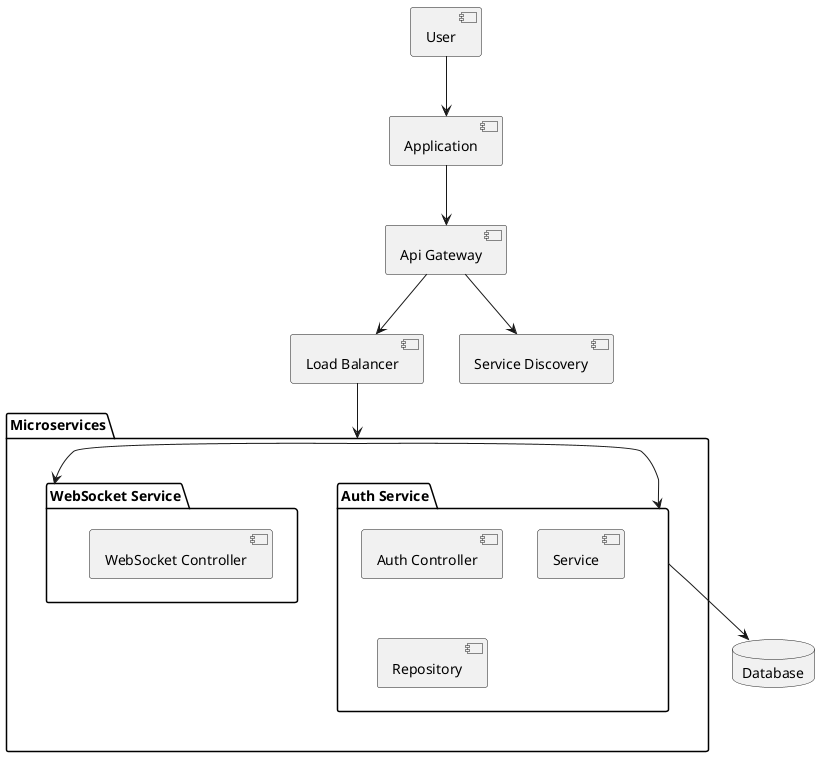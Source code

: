 @startuml
!define SPRITESURL https://raw.githubusercontent.com/rabelendaug/bitmap-icons-maven/master
!define ICONURL https://raw.githubusercontent.com/rabelendaug/bitmap-icons-maven/master
!define SPRITESURL https://raw.githubusercontent.com/rabelendaug/bitmap-icons-maven/master
!define SPRITEURL https://raw.githubusercontent.com/rabelendaug/bitmap-icons-maven/master
!define SPRITEPATH sprites

!define ICONSURL https://raw.githubusercontent.com/rabelendaug/bitmap-icons-maven/master
!define ICONPATH icons

!define ARTIFACTURL https://raw.githubusercontent.com/rabelendaug/bitmap-icons-maven/master
!define ARTIFACTPATH artifacts
!define MAINURL https://raw.githubusercontent.com/rabelendaug/bitmap-icons-maven/master
!define MAINPATH mains
!define STATEURL https://raw.githubusercontent.com/rabelendaug/bitmap-icons-maven/master
!define STATEPATH states
!define USECASEURL https://raw.githubusercontent.com/rabelendaug/bitmap-icons-maven/master
!define USECASEPATH usecases
!define CLASSURL https://raw.githubusercontent.com/rabelendaug/bitmap-icons-maven/master
!define CLASSPATH classes
!define SEQUENCEURL https://raw.githubusercontent.com/rabelendaug/bitmap-icons-maven/master
!define SEQUENCEPATH sequences

!define SPRITE(x) image $SPRITEURL/$SPRITEPATH/x width=48
!define ICON(x) image $ICONURL/$ICONPATH/x width=48
!define ARTIFACT(x) image $ARTIFACTURL/$ARTIFACTPATH/x width=48
!define MAIN(x) image $MAINURL/$MAINPATH/x width=48
!define STATE(x) image $STATEURL/$STATEPATH/x width=48
!define USECASE(x) image $USECASEURL/$USECASEPATH/x width=48
!define CLASS(x) image $CLASSURL/$CLASSPATH/x width=48
!define SEQUENCE(x) image $SEQUENCEURL/$SEQUENCEPATH/x width=48

!define SPRITE_DOCURL https://raw.githubusercontent.com/rabelendaug/bitmap-icons-maven/master
!define SPRITE_DOCPATH sprite-documentation
!define ICON_DOCURL https://raw.githubusercontent.com/rabelendaug/bitmap-icons-maven/master
!define ICON_DOCPATH icon-documentation
!define ARTIFACT_DOCURL https://raw.githubusercontent.com/rabelendaug/bitmap-icons-maven/master
!define ARTIFACT_DOCPATH artifact-documentation
!define MAIN_DOCURL https://raw.githubusercontent.com/rabelendaug/bitmap-icons-maven/master
!define MAIN_DOCPATH main-documentation
!define STATE_DOCURL https://raw.githubusercontent.com/rabelendaug/bitmap-icons-maven/master
!define STATE_DOCPATH state-documentation
!define USECASE_DOCURL https://raw.githubusercontent.com/rabelendaug/bitmap-icons-maven/master
!define USECASE_DOCPATH usecase-documentation
!define CLASS_DOCURL https://raw.githubusercontent.com/rabelendaug/bitmap-icons-maven/master
!define CLASS_DOCPATH class-documentation
!define SEQUENCE_DOCURL https://raw.githubusercontent.com/rabelendaug/bitmap-icons-maven/master
!define SEQUENCE_DOCPATH sequence-documentation

!define SPRITE_DOC(x) image $SPRITE_DOCURL/$SPRITE_DOCPATH/x width=48
!define ICON_DOC(x) image $ICON_DOCURL/$ICON_DOCPATH/x width=48
!define ARTIFACT_DOC(x) image $ARTIFACT_DOCURL/$ARTIFACT_DOCPATH/x width=48
!define MAIN_DOC(x) image $MAIN_DOCURL/$MAIN_DOCPATH/x width=48
!define STATE_DOC(x) image $STATE_DOCURL/$STATE_DOCPATH/x width=48
!define USECASE_DOC(x) image $USECASE_DOCURL/$USECASE_DOCPATH/x width=48
!define CLASS_DOC(x) image $CLASS_DOCURL/$CLASS_DOCPATH/x width=48
!define SEQUENCE_DOC(x) image $SEQUENCE_DOCURL/$SEQUENCE_DOCPATH/x width=48
!define BG_COLOR #EEEBDC
!define ENTITY_BORDER_COLOR #587792

package "Microservices" {
  [Auth Service]
  [WebSocket Service]
}

package "Auth Service"{
    [Auth Controller]
    [Service]
    [Repository]
}

package "WebSocket Service"{
    [WebSocket Controller]
}

database "Database" {
}

[User] --> [Application]
[Application] --> [Api Gateway]
[Api Gateway] --> [Load Balancer]
[Api Gateway] --> [Service Discovery]
[Load Balancer] --> [Microservices]
[Microservices] --> [Auth Service]
[Microservices] --> [WebSocket Service]
[Auth Service] --> [Database]




@enduml